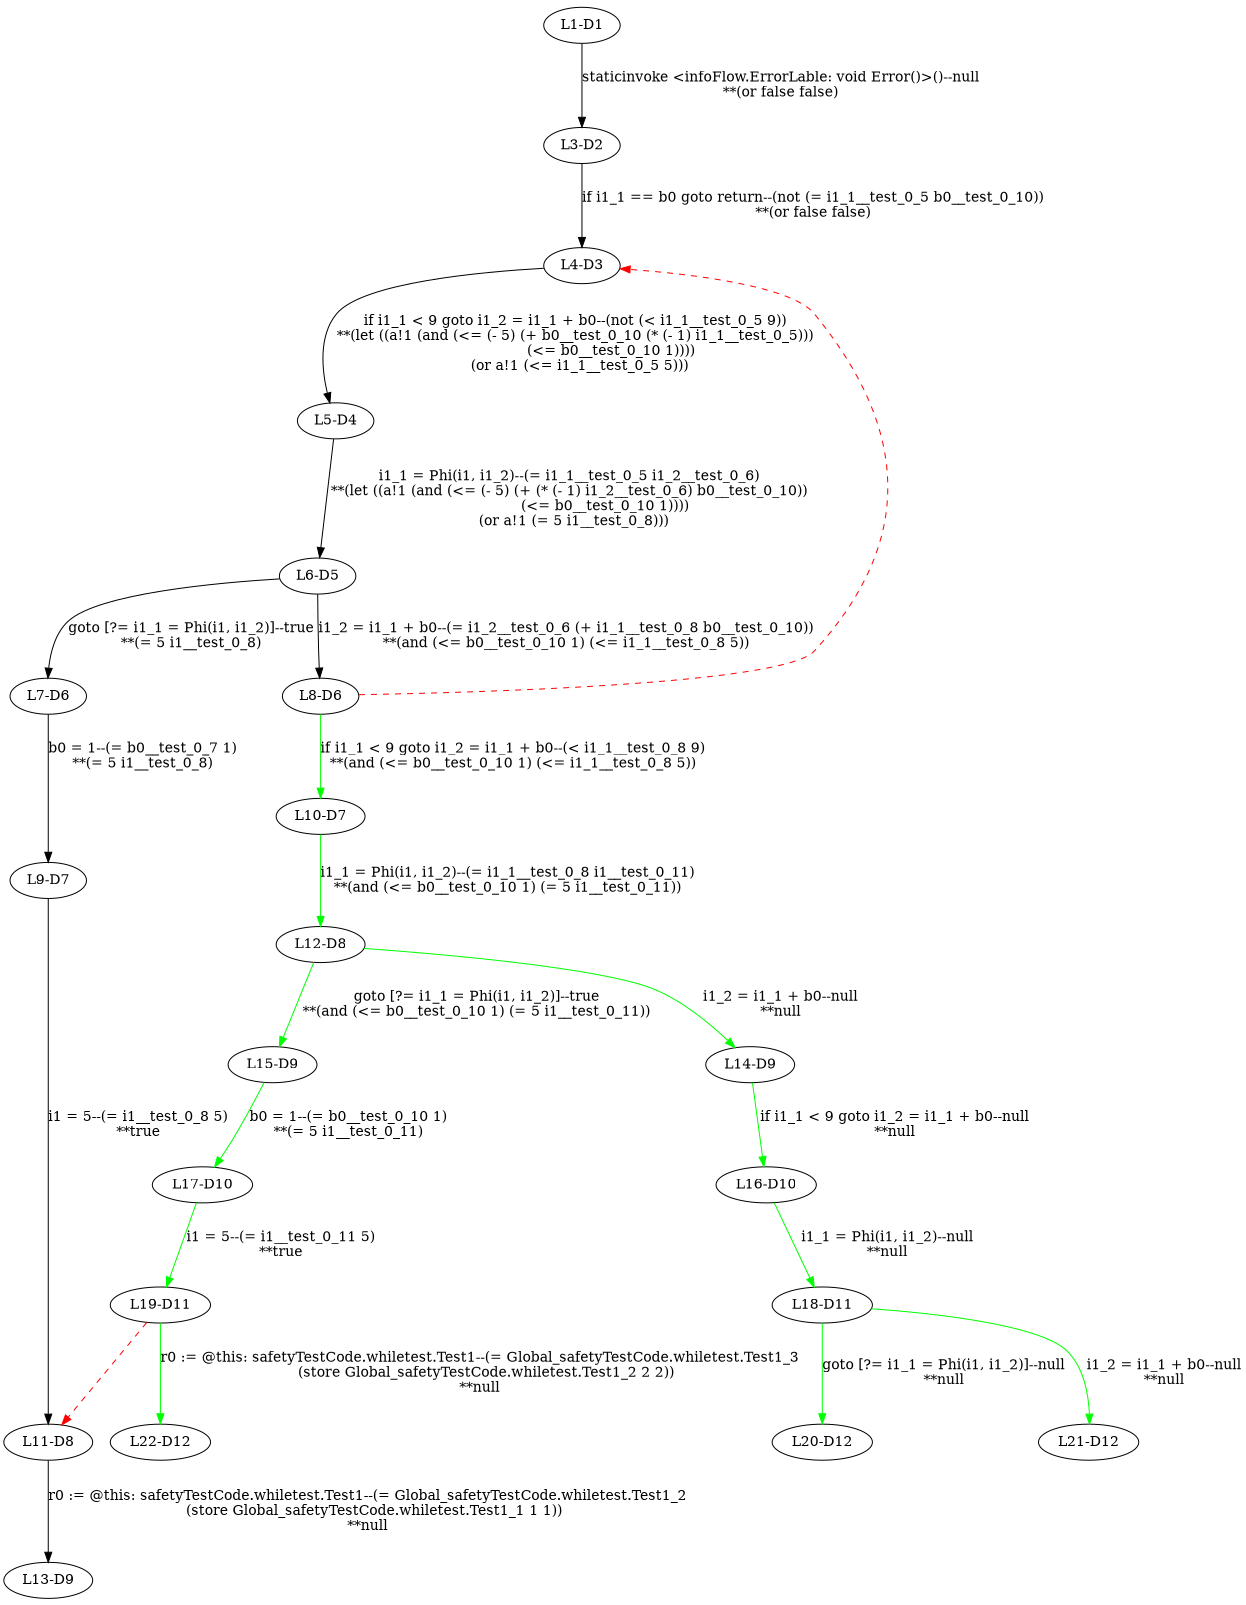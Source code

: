 digraph { 
	ratio="fill";
	size="8.3,11.7!";
	margin=0;
	"L1-D1" -> "L3-D2"[label="staticinvoke <infoFlow.ErrorLable: void Error()>()--null
**(or false false)"];
	"L3-D2" -> "L4-D3"[label="if i1_1 == b0 goto return--(not (= i1_1__test_0_5 b0__test_0_10))
**(or false false)"];
	"L4-D3" -> "L5-D4"[label="if i1_1 < 9 goto i1_2 = i1_1 + b0--(not (< i1_1__test_0_5 9))
**(let ((a!1 (and (<= (- 5) (+ b0__test_0_10 (* (- 1) i1_1__test_0_5)))
                (<= b0__test_0_10 1))))
  (or a!1 (<= i1_1__test_0_5 5)))"];
	"L5-D4" -> "L6-D5"[label="i1_1 = Phi(i1, i1_2)--(= i1_1__test_0_5 i1_2__test_0_6)
**(let ((a!1 (and (<= (- 5) (+ (* (- 1) i1_2__test_0_6) b0__test_0_10))
                (<= b0__test_0_10 1))))
  (or a!1 (= 5 i1__test_0_8)))"];
	"L6-D5" -> "L7-D6"[label="goto [?= i1_1 = Phi(i1, i1_2)]--true
**(= 5 i1__test_0_8)"];
	"L6-D5" -> "L8-D6"[label="i1_2 = i1_1 + b0--(= i1_2__test_0_6 (+ i1_1__test_0_8 b0__test_0_10))
**(and (<= b0__test_0_10 1) (<= i1_1__test_0_8 5))"];
	"L7-D6" -> "L9-D7"[label="b0 = 1--(= b0__test_0_7 1)
**(= 5 i1__test_0_8)"];
	"L8-D6" -> "L10-D7"[color =green, label="if i1_1 < 9 goto i1_2 = i1_1 + b0--(< i1_1__test_0_8 9)
**(and (<= b0__test_0_10 1) (<= i1_1__test_0_8 5))"];
	"L9-D7" -> "L11-D8"[label="i1 = 5--(= i1__test_0_8 5)
**true"];
	"L10-D7" -> "L12-D8"[color =green, label="i1_1 = Phi(i1, i1_2)--(= i1_1__test_0_8 i1__test_0_11)
**(and (<= b0__test_0_10 1) (= 5 i1__test_0_11))"];
	"L11-D8" -> "L13-D9"[label="r0 := @this: safetyTestCode.whiletest.Test1--(= Global_safetyTestCode.whiletest.Test1_2
   (store Global_safetyTestCode.whiletest.Test1_1 1 1))
**null"];
	"L12-D8" -> "L14-D9"[color =green, label="i1_2 = i1_1 + b0--null
**null"];
	"L12-D8" -> "L15-D9"[color =green, label="goto [?= i1_1 = Phi(i1, i1_2)]--true
**(and (<= b0__test_0_10 1) (= 5 i1__test_0_11))"];
	"L14-D9" -> "L16-D10"[color =green, label="if i1_1 < 9 goto i1_2 = i1_1 + b0--null
**null"];
	"L15-D9" -> "L17-D10"[color =green, label="b0 = 1--(= b0__test_0_10 1)
**(= 5 i1__test_0_11)"];
	"L16-D10" -> "L18-D11"[color =green, label="i1_1 = Phi(i1, i1_2)--null
**null"];
	"L17-D10" -> "L19-D11"[color =green, label="i1 = 5--(= i1__test_0_11 5)
**true"];
	"L18-D11" -> "L21-D12"[color =green, label="i1_2 = i1_1 + b0--null
**null"];
	"L18-D11" -> "L20-D12"[color =green, label="goto [?= i1_1 = Phi(i1, i1_2)]--null
**null"];
	"L19-D11" -> "L22-D12"[color =green, label="r0 := @this: safetyTestCode.whiletest.Test1--(= Global_safetyTestCode.whiletest.Test1_3
   (store Global_safetyTestCode.whiletest.Test1_2 2 2))
**null"];
	"L19-D11" -> "L11-D8"[style=dashed, color=red];
	"L8-D6" -> "L4-D3"[style=dashed, color=red];
}